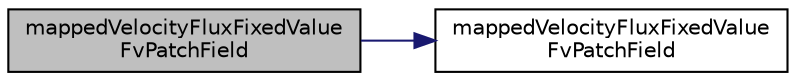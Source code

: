 digraph "mappedVelocityFluxFixedValueFvPatchField"
{
  bgcolor="transparent";
  edge [fontname="Helvetica",fontsize="10",labelfontname="Helvetica",labelfontsize="10"];
  node [fontname="Helvetica",fontsize="10",shape=record];
  rankdir="LR";
  Node1 [label="mappedVelocityFluxFixedValue\lFvPatchField",height=0.2,width=0.4,color="black", fillcolor="grey75", style="filled", fontcolor="black"];
  Node1 -> Node2 [color="midnightblue",fontsize="10",style="solid",fontname="Helvetica"];
  Node2 [label="mappedVelocityFluxFixedValue\lFvPatchField",height=0.2,width=0.4,color="black",URL="$a01429.html#a5d1d4eebb51e361f155c6fd6f26a4107",tooltip="Construct from patch and internal field. "];
}

